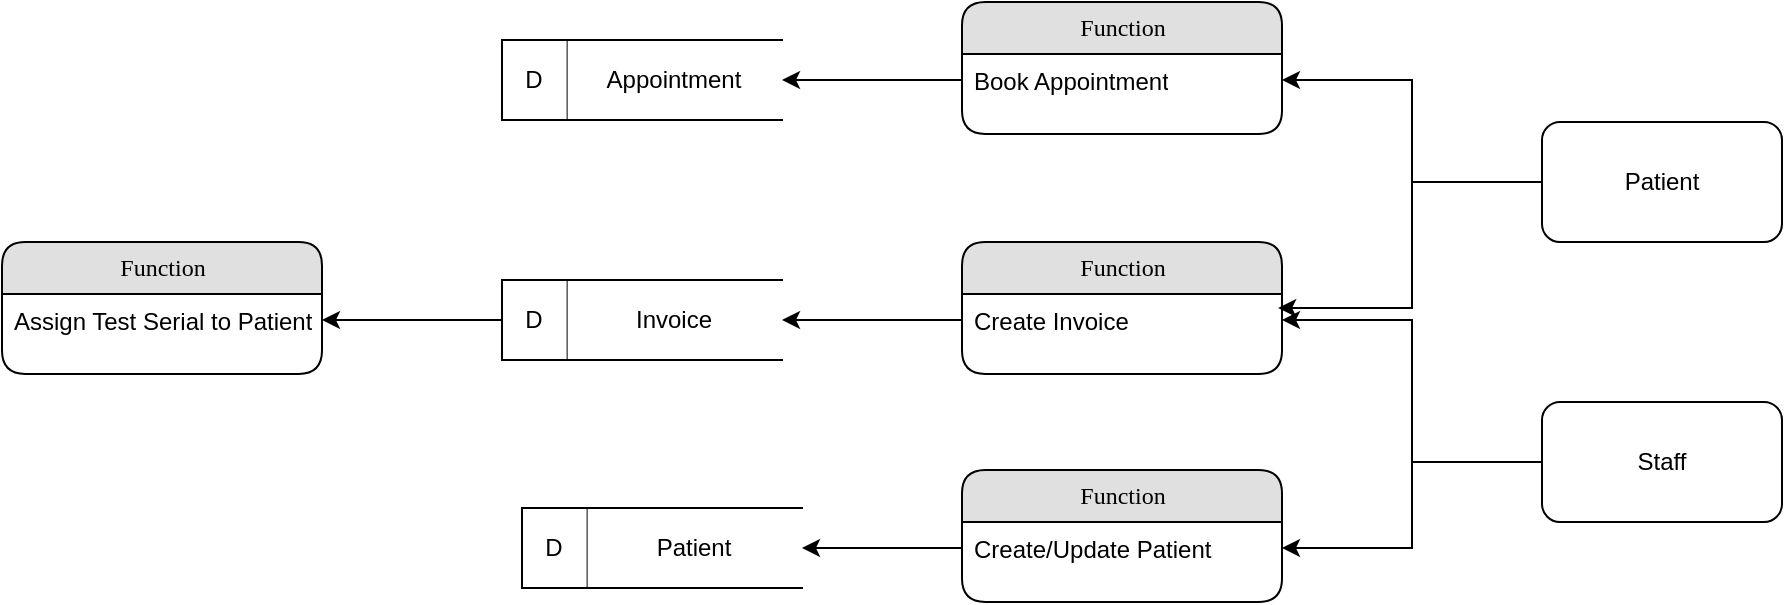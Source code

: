 <mxfile version="21.6.5" type="device">
  <diagram name="Page-1" id="b520641d-4fe3-3701-9064-5fc419738815">
    <mxGraphModel dx="797" dy="471" grid="1" gridSize="10" guides="1" tooltips="1" connect="1" arrows="1" fold="1" page="1" pageScale="1" pageWidth="1100" pageHeight="850" background="none" math="0" shadow="0">
      <root>
        <mxCell id="0" />
        <mxCell id="1" parent="0" />
        <mxCell id="21ea969265ad0168-10" value="Function" style="swimlane;html=1;fontStyle=0;childLayout=stackLayout;horizontal=1;startSize=26;fillColor=#e0e0e0;horizontalStack=0;resizeParent=1;resizeLast=0;collapsible=1;marginBottom=0;swimlaneFillColor=#ffffff;align=center;rounded=1;shadow=0;comic=0;labelBackgroundColor=none;strokeWidth=1;fontFamily=Verdana;fontSize=12" parent="1" vertex="1">
          <mxGeometry x="550" y="120" width="160" height="66" as="geometry" />
        </mxCell>
        <mxCell id="cqkOlEQzFFetZSYizw9G-21" value="Create Invoice" style="text;html=1;strokeColor=none;fillColor=none;spacingLeft=4;spacingRight=4;whiteSpace=wrap;overflow=hidden;rotatable=0;points=[[0,0.5],[1,0.5]];portConstraint=eastwest;" parent="21ea969265ad0168-10" vertex="1">
          <mxGeometry y="26" width="160" height="26" as="geometry" />
        </mxCell>
        <mxCell id="haGlynVTkO7k7WEb9Bc8-13" style="edgeStyle=orthogonalEdgeStyle;rounded=0;orthogonalLoop=1;jettySize=auto;html=1;exitX=0;exitY=0.5;exitDx=0;exitDy=0;" edge="1" parent="1" source="cqkOlEQzFFetZSYizw9G-22" target="haGlynVTkO7k7WEb9Bc8-8">
          <mxGeometry relative="1" as="geometry" />
        </mxCell>
        <mxCell id="haGlynVTkO7k7WEb9Bc8-20" style="edgeStyle=orthogonalEdgeStyle;rounded=0;orthogonalLoop=1;jettySize=auto;html=1;exitX=0;exitY=0.5;exitDx=0;exitDy=0;" edge="1" parent="1" source="cqkOlEQzFFetZSYizw9G-22" target="cqkOlEQzFFetZSYizw9G-21">
          <mxGeometry relative="1" as="geometry" />
        </mxCell>
        <mxCell id="cqkOlEQzFFetZSYizw9G-22" value="Staff" style="rounded=1;whiteSpace=wrap;html=1;" parent="1" vertex="1">
          <mxGeometry x="840" y="200" width="120" height="60" as="geometry" />
        </mxCell>
        <mxCell id="haGlynVTkO7k7WEb9Bc8-12" style="edgeStyle=orthogonalEdgeStyle;rounded=0;orthogonalLoop=1;jettySize=auto;html=1;exitX=0;exitY=0.5;exitDx=0;exitDy=0;entryX=1;entryY=0.5;entryDx=0;entryDy=0;" edge="1" parent="1" source="cqkOlEQzFFetZSYizw9G-24" target="cqkOlEQzFFetZSYizw9G-45">
          <mxGeometry relative="1" as="geometry" />
        </mxCell>
        <mxCell id="haGlynVTkO7k7WEb9Bc8-14" style="edgeStyle=orthogonalEdgeStyle;rounded=0;orthogonalLoop=1;jettySize=auto;html=1;exitX=0;exitY=0.5;exitDx=0;exitDy=0;entryX=0.988;entryY=0.269;entryDx=0;entryDy=0;entryPerimeter=0;" edge="1" parent="1" source="cqkOlEQzFFetZSYizw9G-24" target="cqkOlEQzFFetZSYizw9G-21">
          <mxGeometry relative="1" as="geometry" />
        </mxCell>
        <mxCell id="cqkOlEQzFFetZSYizw9G-24" value="Patient" style="rounded=1;whiteSpace=wrap;html=1;" parent="1" vertex="1">
          <mxGeometry x="840" y="60" width="120" height="60" as="geometry" />
        </mxCell>
        <mxCell id="cqkOlEQzFFetZSYizw9G-44" value="Function" style="swimlane;html=1;fontStyle=0;childLayout=stackLayout;horizontal=1;startSize=26;fillColor=#e0e0e0;horizontalStack=0;resizeParent=1;resizeLast=0;collapsible=1;marginBottom=0;swimlaneFillColor=#ffffff;align=center;rounded=1;shadow=0;comic=0;labelBackgroundColor=none;strokeWidth=1;fontFamily=Verdana;fontSize=12" parent="1" vertex="1">
          <mxGeometry x="550" width="160" height="66" as="geometry" />
        </mxCell>
        <mxCell id="cqkOlEQzFFetZSYizw9G-45" value="Book Appointment" style="text;html=1;strokeColor=none;fillColor=none;spacingLeft=4;spacingRight=4;whiteSpace=wrap;overflow=hidden;rotatable=0;points=[[0,0.5],[1,0.5]];portConstraint=eastwest;" parent="cqkOlEQzFFetZSYizw9G-44" vertex="1">
          <mxGeometry y="26" width="160" height="26" as="geometry" />
        </mxCell>
        <mxCell id="U20U7TwA7OnTqE7gZRX7-8" value="" style="group" parent="1" vertex="1" connectable="0">
          <mxGeometry x="320" y="19" width="140" height="40" as="geometry" />
        </mxCell>
        <mxCell id="U20U7TwA7OnTqE7gZRX7-6" value="Appointment" style="html=1;dashed=0;whiteSpace=wrap;shape=partialRectangle;right=0;" parent="U20U7TwA7OnTqE7gZRX7-8" vertex="1">
          <mxGeometry x="32.308" width="107.692" height="40" as="geometry" />
        </mxCell>
        <mxCell id="U20U7TwA7OnTqE7gZRX7-7" value="D" style="html=1;dashed=0;whiteSpace=wrap;shape=partialRectangle;right=0;" parent="U20U7TwA7OnTqE7gZRX7-8" vertex="1">
          <mxGeometry width="32.308" height="40" as="geometry" />
        </mxCell>
        <mxCell id="haGlynVTkO7k7WEb9Bc8-1" value="" style="group" vertex="1" connectable="0" parent="1">
          <mxGeometry x="320" y="139" width="140" height="40" as="geometry" />
        </mxCell>
        <mxCell id="haGlynVTkO7k7WEb9Bc8-2" value="Invoice" style="html=1;dashed=0;whiteSpace=wrap;shape=partialRectangle;right=0;" vertex="1" parent="haGlynVTkO7k7WEb9Bc8-1">
          <mxGeometry x="32.308" width="107.692" height="40" as="geometry" />
        </mxCell>
        <mxCell id="haGlynVTkO7k7WEb9Bc8-3" value="D" style="html=1;dashed=0;whiteSpace=wrap;shape=partialRectangle;right=0;" vertex="1" parent="haGlynVTkO7k7WEb9Bc8-1">
          <mxGeometry width="32.308" height="40" as="geometry" />
        </mxCell>
        <mxCell id="haGlynVTkO7k7WEb9Bc8-5" value="Function" style="swimlane;html=1;fontStyle=0;childLayout=stackLayout;horizontal=1;startSize=26;fillColor=#e0e0e0;horizontalStack=0;resizeParent=1;resizeLast=0;collapsible=1;marginBottom=0;swimlaneFillColor=#ffffff;align=center;rounded=1;shadow=0;comic=0;labelBackgroundColor=none;strokeWidth=1;fontFamily=Verdana;fontSize=12" vertex="1" parent="1">
          <mxGeometry x="70" y="120" width="160" height="66" as="geometry" />
        </mxCell>
        <mxCell id="haGlynVTkO7k7WEb9Bc8-6" value="Assign Test Serial to Patient" style="text;html=1;strokeColor=none;fillColor=none;spacingLeft=4;spacingRight=4;whiteSpace=wrap;overflow=hidden;rotatable=0;points=[[0,0.5],[1,0.5]];portConstraint=eastwest;" vertex="1" parent="haGlynVTkO7k7WEb9Bc8-5">
          <mxGeometry y="26" width="160" height="26" as="geometry" />
        </mxCell>
        <mxCell id="haGlynVTkO7k7WEb9Bc8-7" value="Function" style="swimlane;html=1;fontStyle=0;childLayout=stackLayout;horizontal=1;startSize=26;fillColor=#e0e0e0;horizontalStack=0;resizeParent=1;resizeLast=0;collapsible=1;marginBottom=0;swimlaneFillColor=#ffffff;align=center;rounded=1;shadow=0;comic=0;labelBackgroundColor=none;strokeWidth=1;fontFamily=Verdana;fontSize=12" vertex="1" parent="1">
          <mxGeometry x="550" y="234" width="160" height="66" as="geometry" />
        </mxCell>
        <mxCell id="haGlynVTkO7k7WEb9Bc8-8" value="Create/Update Patient" style="text;html=1;strokeColor=none;fillColor=none;spacingLeft=4;spacingRight=4;whiteSpace=wrap;overflow=hidden;rotatable=0;points=[[0,0.5],[1,0.5]];portConstraint=eastwest;" vertex="1" parent="haGlynVTkO7k7WEb9Bc8-7">
          <mxGeometry y="26" width="160" height="26" as="geometry" />
        </mxCell>
        <mxCell id="haGlynVTkO7k7WEb9Bc8-9" value="" style="group" vertex="1" connectable="0" parent="1">
          <mxGeometry x="330" y="253" width="140" height="40" as="geometry" />
        </mxCell>
        <mxCell id="haGlynVTkO7k7WEb9Bc8-10" value="Patient" style="html=1;dashed=0;whiteSpace=wrap;shape=partialRectangle;right=0;" vertex="1" parent="haGlynVTkO7k7WEb9Bc8-9">
          <mxGeometry x="32.308" width="107.692" height="40" as="geometry" />
        </mxCell>
        <mxCell id="haGlynVTkO7k7WEb9Bc8-11" value="D" style="html=1;dashed=0;whiteSpace=wrap;shape=partialRectangle;right=0;" vertex="1" parent="haGlynVTkO7k7WEb9Bc8-9">
          <mxGeometry width="32.308" height="40" as="geometry" />
        </mxCell>
        <mxCell id="haGlynVTkO7k7WEb9Bc8-16" style="edgeStyle=orthogonalEdgeStyle;rounded=0;orthogonalLoop=1;jettySize=auto;html=1;exitX=0;exitY=0.5;exitDx=0;exitDy=0;" edge="1" parent="1" source="haGlynVTkO7k7WEb9Bc8-8" target="haGlynVTkO7k7WEb9Bc8-10">
          <mxGeometry relative="1" as="geometry" />
        </mxCell>
        <mxCell id="haGlynVTkO7k7WEb9Bc8-17" style="edgeStyle=orthogonalEdgeStyle;rounded=0;orthogonalLoop=1;jettySize=auto;html=1;exitX=0;exitY=0.5;exitDx=0;exitDy=0;" edge="1" parent="1" source="cqkOlEQzFFetZSYizw9G-21" target="haGlynVTkO7k7WEb9Bc8-2">
          <mxGeometry relative="1" as="geometry" />
        </mxCell>
        <mxCell id="haGlynVTkO7k7WEb9Bc8-18" style="edgeStyle=orthogonalEdgeStyle;rounded=0;orthogonalLoop=1;jettySize=auto;html=1;exitX=0;exitY=0.5;exitDx=0;exitDy=0;" edge="1" parent="1" source="cqkOlEQzFFetZSYizw9G-45" target="U20U7TwA7OnTqE7gZRX7-6">
          <mxGeometry relative="1" as="geometry" />
        </mxCell>
        <mxCell id="haGlynVTkO7k7WEb9Bc8-19" style="edgeStyle=orthogonalEdgeStyle;rounded=0;orthogonalLoop=1;jettySize=auto;html=1;exitX=0;exitY=0.5;exitDx=0;exitDy=0;" edge="1" parent="1" source="haGlynVTkO7k7WEb9Bc8-3" target="haGlynVTkO7k7WEb9Bc8-6">
          <mxGeometry relative="1" as="geometry" />
        </mxCell>
      </root>
    </mxGraphModel>
  </diagram>
</mxfile>
